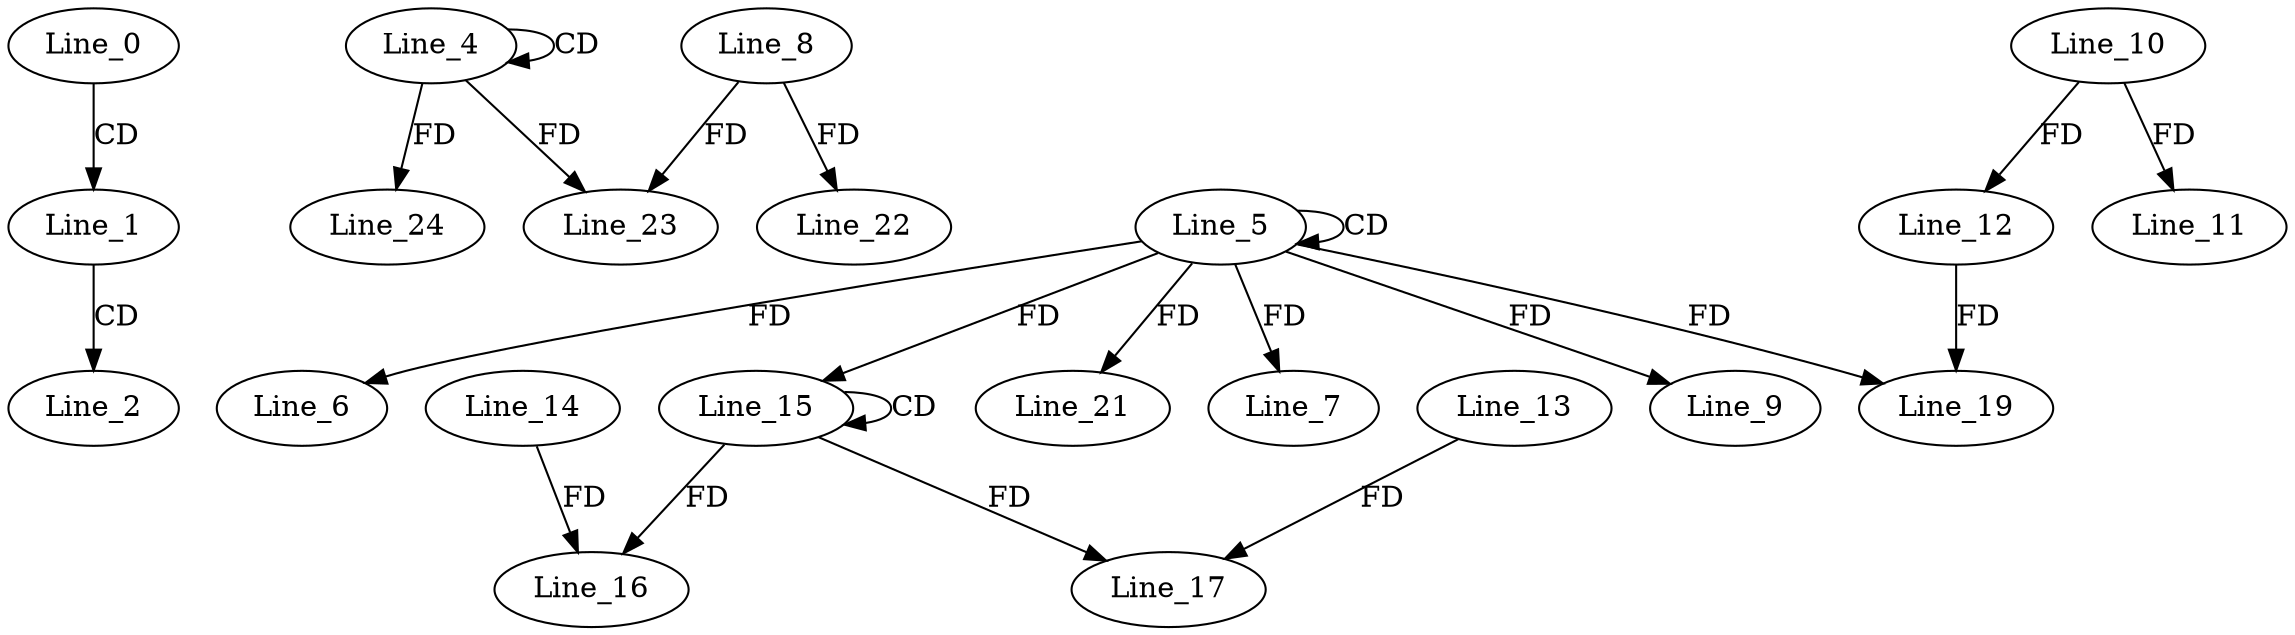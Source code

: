 digraph G {
  Line_0;
  Line_1;
  Line_2;
  Line_4;
  Line_4;
  Line_5;
  Line_5;
  Line_6;
  Line_7;
  Line_9;
  Line_10;
  Line_11;
  Line_12;
  Line_15;
  Line_15;
  Line_16;
  Line_14;
  Line_17;
  Line_13;
  Line_17;
  Line_19;
  Line_12;
  Line_21;
  Line_8;
  Line_22;
  Line_23;
  Line_23;
  Line_23;
  Line_24;
  Line_0 -> Line_1 [ label="CD" ];
  Line_1 -> Line_2 [ label="CD" ];
  Line_4 -> Line_4 [ label="CD" ];
  Line_5 -> Line_5 [ label="CD" ];
  Line_5 -> Line_6 [ label="FD" ];
  Line_5 -> Line_7 [ label="FD" ];
  Line_5 -> Line_9 [ label="FD" ];
  Line_10 -> Line_11 [ label="FD" ];
  Line_10 -> Line_12 [ label="FD" ];
  Line_15 -> Line_15 [ label="CD" ];
  Line_5 -> Line_15 [ label="FD" ];
  Line_15 -> Line_16 [ label="FD" ];
  Line_14 -> Line_16 [ label="FD" ];
  Line_15 -> Line_17 [ label="FD" ];
  Line_13 -> Line_17 [ label="FD" ];
  Line_5 -> Line_19 [ label="FD" ];
  Line_12 -> Line_19 [ label="FD" ];
  Line_5 -> Line_21 [ label="FD" ];
  Line_8 -> Line_22 [ label="FD" ];
  Line_4 -> Line_23 [ label="FD" ];
  Line_8 -> Line_23 [ label="FD" ];
  Line_4 -> Line_24 [ label="FD" ];
}
